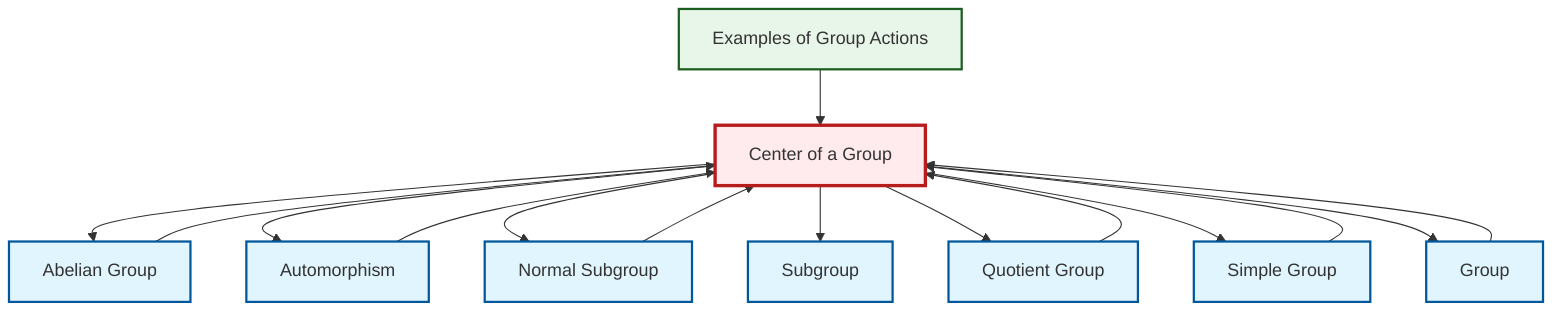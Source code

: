 graph TD
    classDef definition fill:#e1f5fe,stroke:#01579b,stroke-width:2px
    classDef theorem fill:#f3e5f5,stroke:#4a148c,stroke-width:2px
    classDef axiom fill:#fff3e0,stroke:#e65100,stroke-width:2px
    classDef example fill:#e8f5e9,stroke:#1b5e20,stroke-width:2px
    classDef current fill:#ffebee,stroke:#b71c1c,stroke-width:3px
    def-center-of-group["Center of a Group"]:::definition
    ex-group-action-examples["Examples of Group Actions"]:::example
    def-normal-subgroup["Normal Subgroup"]:::definition
    def-abelian-group["Abelian Group"]:::definition
    def-quotient-group["Quotient Group"]:::definition
    def-group["Group"]:::definition
    def-automorphism["Automorphism"]:::definition
    def-subgroup["Subgroup"]:::definition
    def-simple-group["Simple Group"]:::definition
    def-center-of-group --> def-abelian-group
    def-simple-group --> def-center-of-group
    def-normal-subgroup --> def-center-of-group
    def-center-of-group --> def-automorphism
    def-center-of-group --> def-normal-subgroup
    def-center-of-group --> def-subgroup
    def-abelian-group --> def-center-of-group
    def-center-of-group --> def-quotient-group
    def-automorphism --> def-center-of-group
    ex-group-action-examples --> def-center-of-group
    def-quotient-group --> def-center-of-group
    def-center-of-group --> def-simple-group
    def-group --> def-center-of-group
    def-center-of-group --> def-group
    class def-center-of-group current
